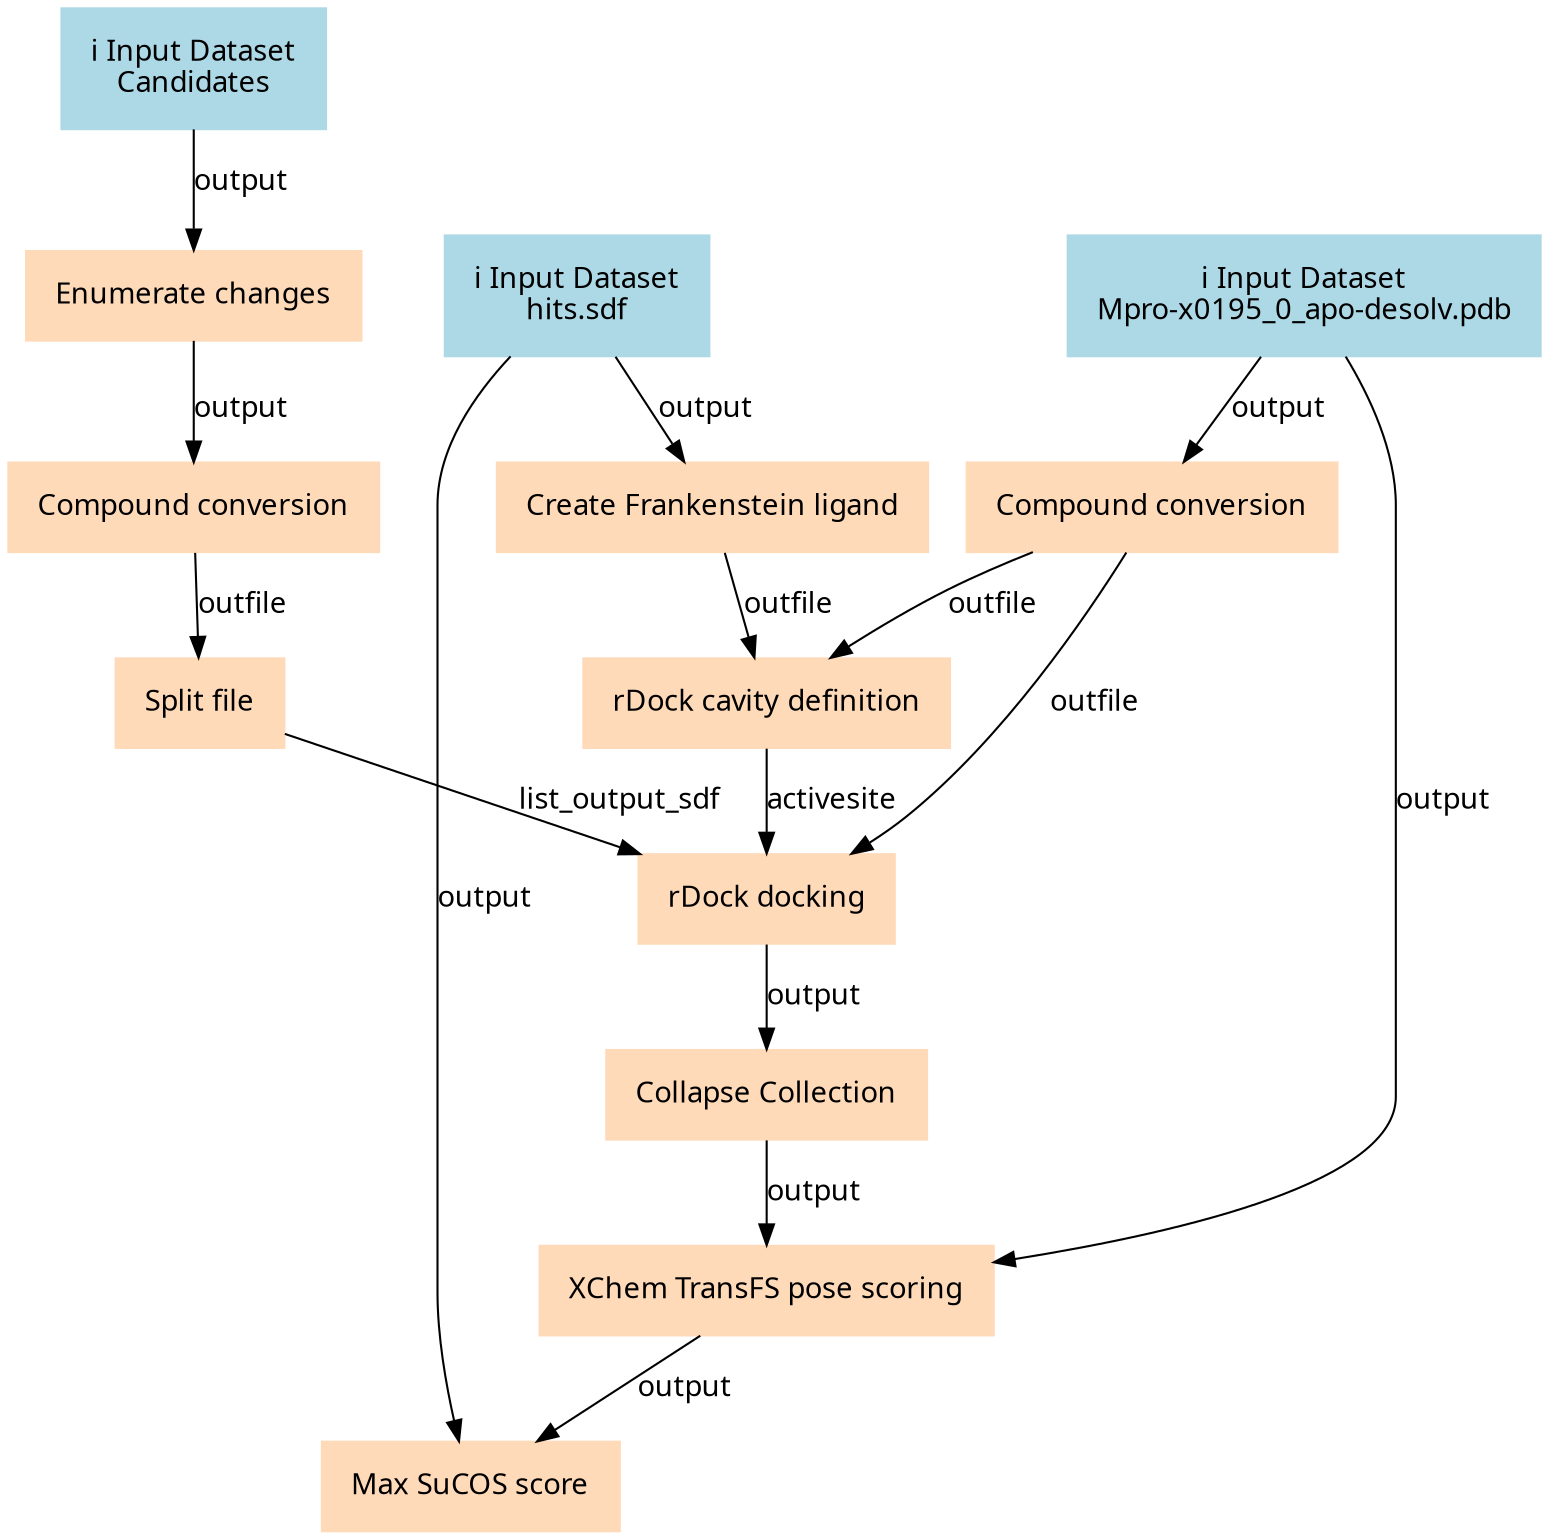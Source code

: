 digraph main {
  node [fontname="Atkinson Hyperlegible", shape=box, color=white,style=filled,color=peachpuff,margin="0.2,0.2"];
  edge [fontname="Atkinson Hyperlegible"];
  0[color=lightblue,label="ℹ️ Input Dataset\nCandidates"]
  1[color=lightblue,label="ℹ️ Input Dataset\nMpro-x0195_0_apo-desolv.pdb"]
  2[color=lightblue,label="ℹ️ Input Dataset\nhits.sdf"]
  3[label="Enumerate changes"]
  0 -> 3 [label="output"]
  4[label="Compound conversion"]
  1 -> 4 [label="output"]
  5[label="Create Frankenstein ligand"]
  2 -> 5 [label="output"]
  6[label="Compound conversion"]
  3 -> 6 [label="output"]
  7[label="rDock cavity definition"]
  4 -> 7 [label="outfile"]
  5 -> 7 [label="outfile"]
  8[label="Split file"]
  6 -> 8 [label="outfile"]
  9[label="rDock docking"]
  4 -> 9 [label="outfile"]
  8 -> 9 [label="list_output_sdf"]
  7 -> 9 [label="activesite"]
  10[label="Collapse Collection"]
  9 -> 10 [label="output"]
  11[label="XChem TransFS pose scoring"]
  1 -> 11 [label="output"]
  10 -> 11 [label="output"]
  12[label="Max SuCOS score"]
  11 -> 12 [label="output"]
  2 -> 12 [label="output"]
}